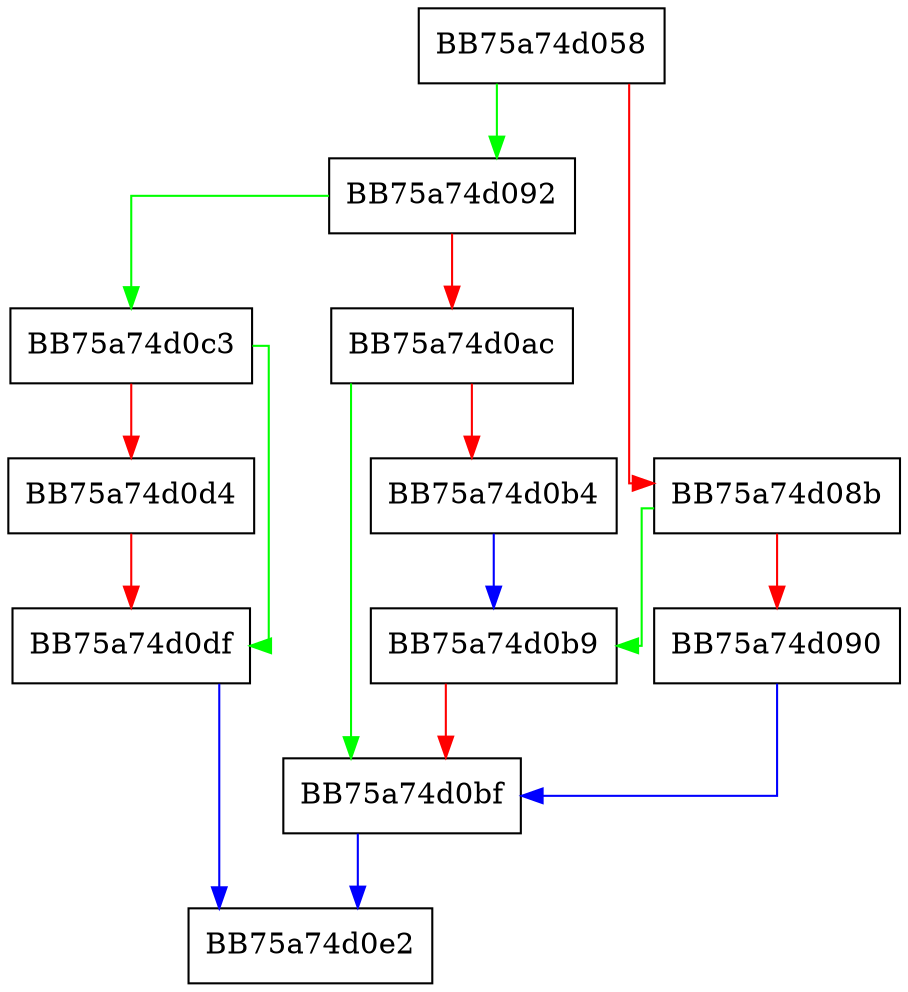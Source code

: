 digraph IsMsftInternal {
  node [shape="box"];
  graph [splines=ortho];
  BB75a74d058 -> BB75a74d092 [color="green"];
  BB75a74d058 -> BB75a74d08b [color="red"];
  BB75a74d08b -> BB75a74d0b9 [color="green"];
  BB75a74d08b -> BB75a74d090 [color="red"];
  BB75a74d090 -> BB75a74d0bf [color="blue"];
  BB75a74d092 -> BB75a74d0c3 [color="green"];
  BB75a74d092 -> BB75a74d0ac [color="red"];
  BB75a74d0ac -> BB75a74d0bf [color="green"];
  BB75a74d0ac -> BB75a74d0b4 [color="red"];
  BB75a74d0b4 -> BB75a74d0b9 [color="blue"];
  BB75a74d0b9 -> BB75a74d0bf [color="red"];
  BB75a74d0bf -> BB75a74d0e2 [color="blue"];
  BB75a74d0c3 -> BB75a74d0df [color="green"];
  BB75a74d0c3 -> BB75a74d0d4 [color="red"];
  BB75a74d0d4 -> BB75a74d0df [color="red"];
  BB75a74d0df -> BB75a74d0e2 [color="blue"];
}